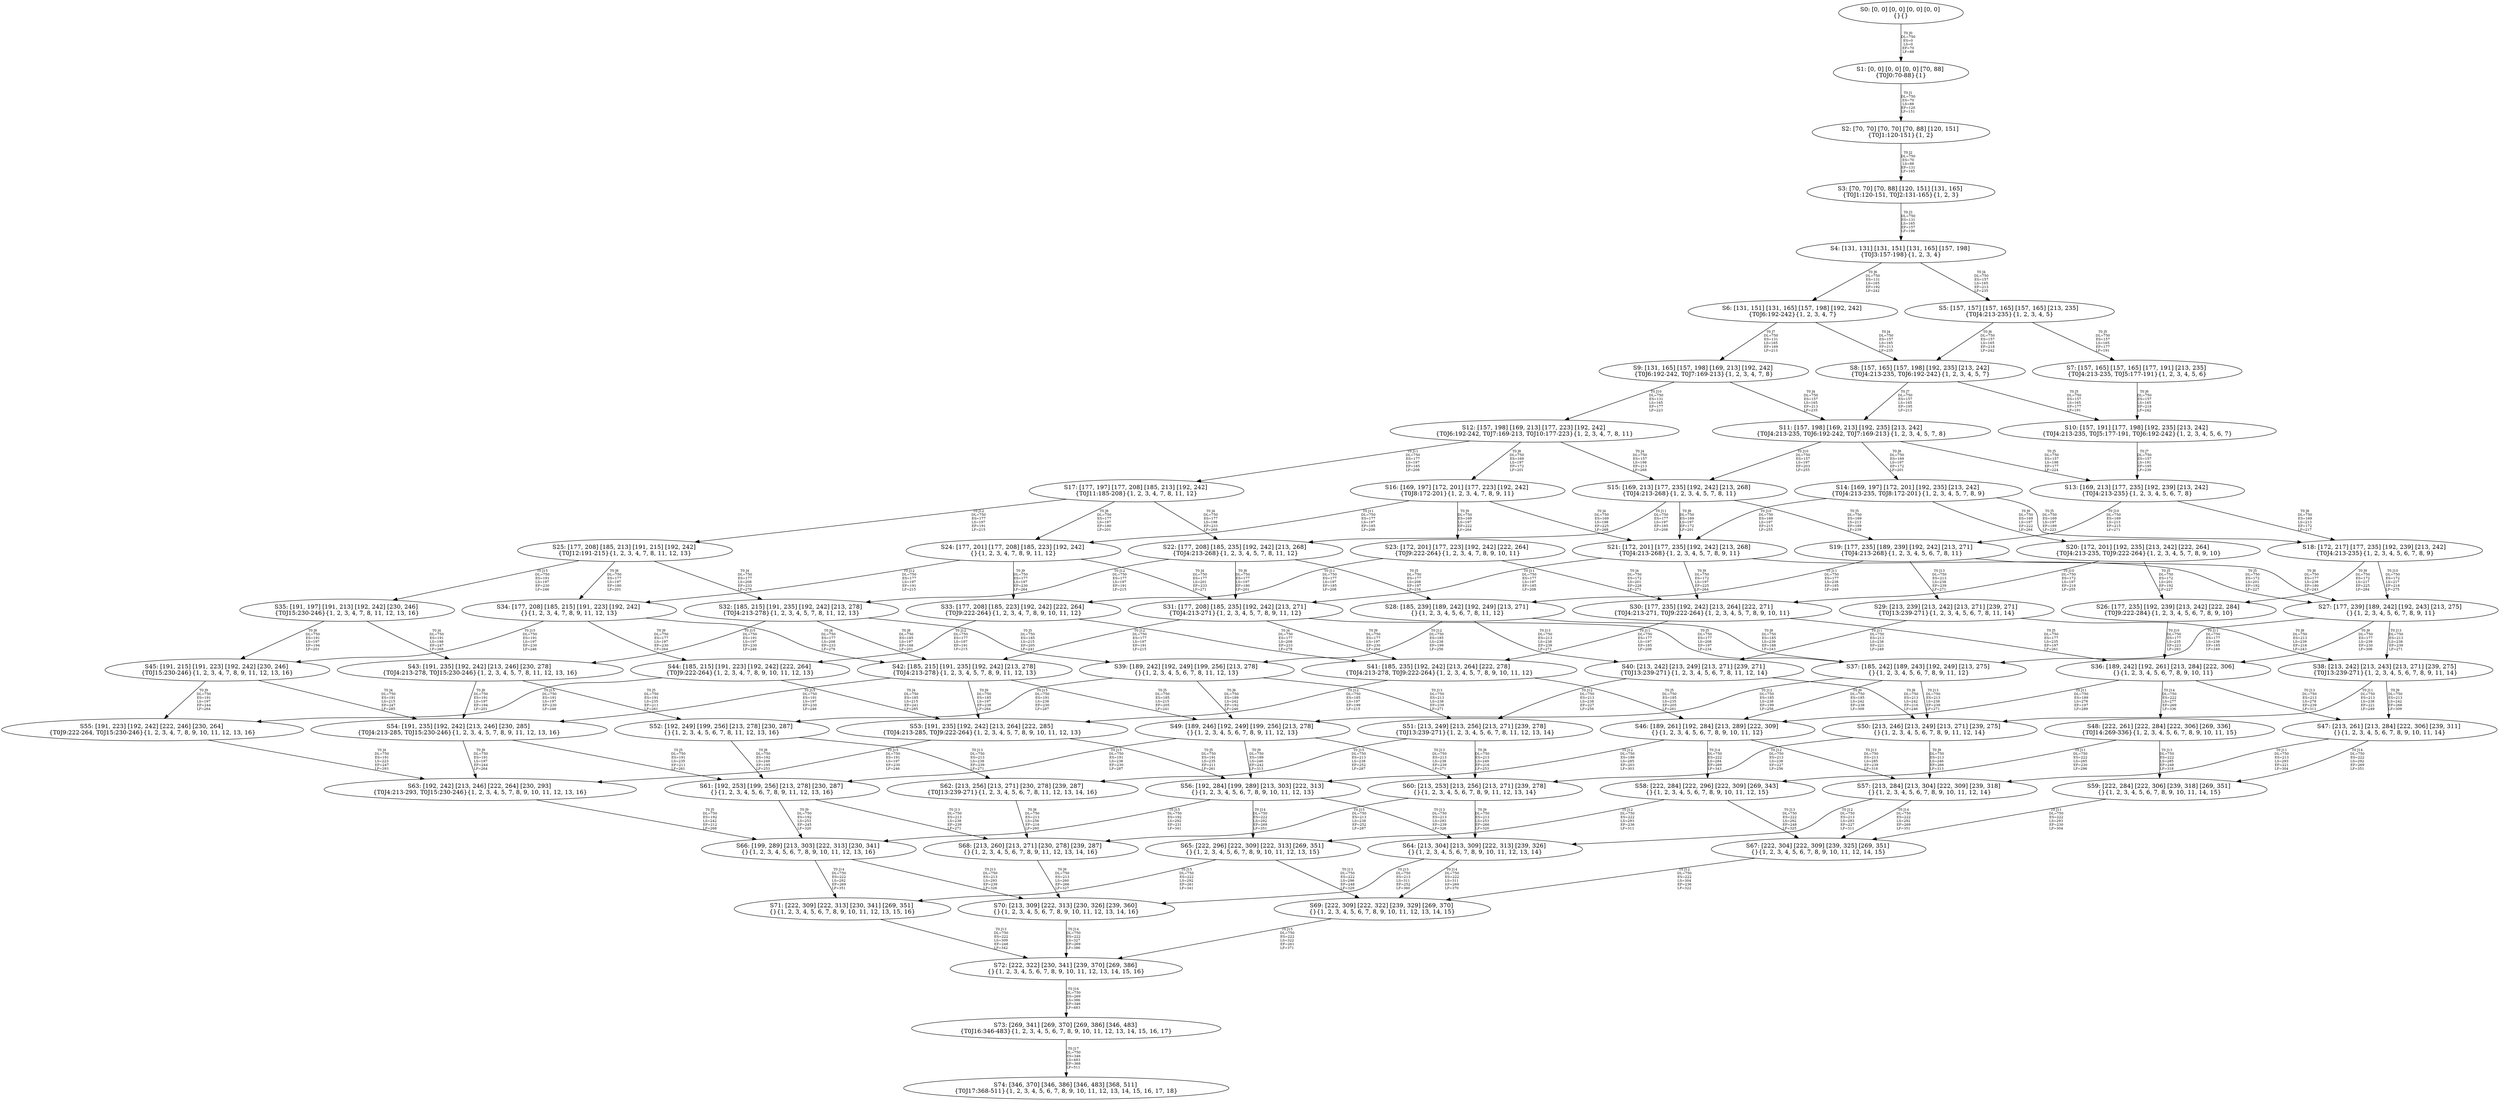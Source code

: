 digraph {
	S0[label="S0: [0, 0] [0, 0] [0, 0] [0, 0] \n{}{}"];
	S1[label="S1: [0, 0] [0, 0] [0, 0] [70, 88] \n{T0J0:70-88}{1}"];
	S2[label="S2: [70, 70] [70, 70] [70, 88] [120, 151] \n{T0J1:120-151}{1, 2}"];
	S3[label="S3: [70, 70] [70, 88] [120, 151] [131, 165] \n{T0J1:120-151, T0J2:131-165}{1, 2, 3}"];
	S4[label="S4: [131, 131] [131, 151] [131, 165] [157, 198] \n{T0J3:157-198}{1, 2, 3, 4}"];
	S5[label="S5: [157, 157] [157, 165] [157, 165] [213, 235] \n{T0J4:213-235}{1, 2, 3, 4, 5}"];
	S6[label="S6: [131, 151] [131, 165] [157, 198] [192, 242] \n{T0J6:192-242}{1, 2, 3, 4, 7}"];
	S7[label="S7: [157, 165] [157, 165] [177, 191] [213, 235] \n{T0J4:213-235, T0J5:177-191}{1, 2, 3, 4, 5, 6}"];
	S8[label="S8: [157, 165] [157, 198] [192, 235] [213, 242] \n{T0J4:213-235, T0J6:192-242}{1, 2, 3, 4, 5, 7}"];
	S9[label="S9: [131, 165] [157, 198] [169, 213] [192, 242] \n{T0J6:192-242, T0J7:169-213}{1, 2, 3, 4, 7, 8}"];
	S10[label="S10: [157, 191] [177, 198] [192, 235] [213, 242] \n{T0J4:213-235, T0J5:177-191, T0J6:192-242}{1, 2, 3, 4, 5, 6, 7}"];
	S11[label="S11: [157, 198] [169, 213] [192, 235] [213, 242] \n{T0J4:213-235, T0J6:192-242, T0J7:169-213}{1, 2, 3, 4, 5, 7, 8}"];
	S12[label="S12: [157, 198] [169, 213] [177, 223] [192, 242] \n{T0J6:192-242, T0J7:169-213, T0J10:177-223}{1, 2, 3, 4, 7, 8, 11}"];
	S13[label="S13: [169, 213] [177, 235] [192, 239] [213, 242] \n{T0J4:213-235}{1, 2, 3, 4, 5, 6, 7, 8}"];
	S14[label="S14: [169, 197] [172, 201] [192, 235] [213, 242] \n{T0J4:213-235, T0J8:172-201}{1, 2, 3, 4, 5, 7, 8, 9}"];
	S15[label="S15: [169, 213] [177, 235] [192, 242] [213, 268] \n{T0J4:213-268}{1, 2, 3, 4, 5, 7, 8, 11}"];
	S16[label="S16: [169, 197] [172, 201] [177, 223] [192, 242] \n{T0J8:172-201}{1, 2, 3, 4, 7, 8, 9, 11}"];
	S17[label="S17: [177, 197] [177, 208] [185, 213] [192, 242] \n{T0J11:185-208}{1, 2, 3, 4, 7, 8, 11, 12}"];
	S18[label="S18: [172, 217] [177, 235] [192, 239] [213, 242] \n{T0J4:213-235}{1, 2, 3, 4, 5, 6, 7, 8, 9}"];
	S19[label="S19: [177, 235] [189, 239] [192, 242] [213, 271] \n{T0J4:213-268}{1, 2, 3, 4, 5, 6, 7, 8, 11}"];
	S20[label="S20: [172, 201] [192, 235] [213, 242] [222, 264] \n{T0J4:213-235, T0J9:222-264}{1, 2, 3, 4, 5, 7, 8, 9, 10}"];
	S21[label="S21: [172, 201] [177, 235] [192, 242] [213, 268] \n{T0J4:213-268}{1, 2, 3, 4, 5, 7, 8, 9, 11}"];
	S22[label="S22: [177, 208] [185, 235] [192, 242] [213, 268] \n{T0J4:213-268}{1, 2, 3, 4, 5, 7, 8, 11, 12}"];
	S23[label="S23: [172, 201] [177, 223] [192, 242] [222, 264] \n{T0J9:222-264}{1, 2, 3, 4, 7, 8, 9, 10, 11}"];
	S24[label="S24: [177, 201] [177, 208] [185, 223] [192, 242] \n{}{1, 2, 3, 4, 7, 8, 9, 11, 12}"];
	S25[label="S25: [177, 208] [185, 213] [191, 215] [192, 242] \n{T0J12:191-215}{1, 2, 3, 4, 7, 8, 11, 12, 13}"];
	S26[label="S26: [177, 235] [192, 239] [213, 242] [222, 284] \n{T0J9:222-284}{1, 2, 3, 4, 5, 6, 7, 8, 9, 10}"];
	S27[label="S27: [177, 239] [189, 242] [192, 243] [213, 275] \n{}{1, 2, 3, 4, 5, 6, 7, 8, 9, 11}"];
	S28[label="S28: [185, 239] [189, 242] [192, 249] [213, 271] \n{}{1, 2, 3, 4, 5, 6, 7, 8, 11, 12}"];
	S29[label="S29: [213, 239] [213, 242] [213, 271] [239, 271] \n{T0J13:239-271}{1, 2, 3, 4, 5, 6, 7, 8, 11, 14}"];
	S30[label="S30: [177, 235] [192, 242] [213, 264] [222, 271] \n{T0J4:213-271, T0J9:222-264}{1, 2, 3, 4, 5, 7, 8, 9, 10, 11}"];
	S31[label="S31: [177, 208] [185, 235] [192, 242] [213, 271] \n{T0J4:213-271}{1, 2, 3, 4, 5, 7, 8, 9, 11, 12}"];
	S32[label="S32: [185, 215] [191, 235] [192, 242] [213, 278] \n{T0J4:213-278}{1, 2, 3, 4, 5, 7, 8, 11, 12, 13}"];
	S33[label="S33: [177, 208] [185, 223] [192, 242] [222, 264] \n{T0J9:222-264}{1, 2, 3, 4, 7, 8, 9, 10, 11, 12}"];
	S34[label="S34: [177, 208] [185, 215] [191, 223] [192, 242] \n{}{1, 2, 3, 4, 7, 8, 9, 11, 12, 13}"];
	S35[label="S35: [191, 197] [191, 213] [192, 242] [230, 246] \n{T0J15:230-246}{1, 2, 3, 4, 7, 8, 11, 12, 13, 16}"];
	S36[label="S36: [189, 242] [192, 261] [213, 284] [222, 306] \n{}{1, 2, 3, 4, 5, 6, 7, 8, 9, 10, 11}"];
	S37[label="S37: [185, 242] [189, 243] [192, 249] [213, 275] \n{}{1, 2, 3, 4, 5, 6, 7, 8, 9, 11, 12}"];
	S38[label="S38: [213, 242] [213, 243] [213, 271] [239, 275] \n{T0J13:239-271}{1, 2, 3, 4, 5, 6, 7, 8, 9, 11, 14}"];
	S39[label="S39: [189, 242] [192, 249] [199, 256] [213, 278] \n{}{1, 2, 3, 4, 5, 6, 7, 8, 11, 12, 13}"];
	S40[label="S40: [213, 242] [213, 249] [213, 271] [239, 271] \n{T0J13:239-271}{1, 2, 3, 4, 5, 6, 7, 8, 11, 12, 14}"];
	S41[label="S41: [185, 235] [192, 242] [213, 264] [222, 278] \n{T0J4:213-278, T0J9:222-264}{1, 2, 3, 4, 5, 7, 8, 9, 10, 11, 12}"];
	S42[label="S42: [185, 215] [191, 235] [192, 242] [213, 278] \n{T0J4:213-278}{1, 2, 3, 4, 5, 7, 8, 9, 11, 12, 13}"];
	S43[label="S43: [191, 235] [192, 242] [213, 246] [230, 278] \n{T0J4:213-278, T0J15:230-246}{1, 2, 3, 4, 5, 7, 8, 11, 12, 13, 16}"];
	S44[label="S44: [185, 215] [191, 223] [192, 242] [222, 264] \n{T0J9:222-264}{1, 2, 3, 4, 7, 8, 9, 10, 11, 12, 13}"];
	S45[label="S45: [191, 215] [191, 223] [192, 242] [230, 246] \n{T0J15:230-246}{1, 2, 3, 4, 7, 8, 9, 11, 12, 13, 16}"];
	S46[label="S46: [189, 261] [192, 284] [213, 289] [222, 309] \n{}{1, 2, 3, 4, 5, 6, 7, 8, 9, 10, 11, 12}"];
	S47[label="S47: [213, 261] [213, 284] [222, 306] [239, 311] \n{}{1, 2, 3, 4, 5, 6, 7, 8, 9, 10, 11, 14}"];
	S48[label="S48: [222, 261] [222, 284] [222, 306] [269, 336] \n{T0J14:269-336}{1, 2, 3, 4, 5, 6, 7, 8, 9, 10, 11, 15}"];
	S49[label="S49: [189, 246] [192, 249] [199, 256] [213, 278] \n{}{1, 2, 3, 4, 5, 6, 7, 8, 9, 11, 12, 13}"];
	S50[label="S50: [213, 246] [213, 249] [213, 271] [239, 275] \n{}{1, 2, 3, 4, 5, 6, 7, 8, 9, 11, 12, 14}"];
	S51[label="S51: [213, 249] [213, 256] [213, 271] [239, 278] \n{T0J13:239-271}{1, 2, 3, 4, 5, 6, 7, 8, 11, 12, 13, 14}"];
	S52[label="S52: [192, 249] [199, 256] [213, 278] [230, 287] \n{}{1, 2, 3, 4, 5, 6, 7, 8, 11, 12, 13, 16}"];
	S53[label="S53: [191, 235] [192, 242] [213, 264] [222, 285] \n{T0J4:213-285, T0J9:222-264}{1, 2, 3, 4, 5, 7, 8, 9, 10, 11, 12, 13}"];
	S54[label="S54: [191, 235] [192, 242] [213, 246] [230, 285] \n{T0J4:213-285, T0J15:230-246}{1, 2, 3, 4, 5, 7, 8, 9, 11, 12, 13, 16}"];
	S55[label="S55: [191, 223] [192, 242] [222, 246] [230, 264] \n{T0J9:222-264, T0J15:230-246}{1, 2, 3, 4, 7, 8, 9, 10, 11, 12, 13, 16}"];
	S56[label="S56: [192, 284] [199, 289] [213, 303] [222, 313] \n{}{1, 2, 3, 4, 5, 6, 7, 8, 9, 10, 11, 12, 13}"];
	S57[label="S57: [213, 284] [213, 304] [222, 309] [239, 318] \n{}{1, 2, 3, 4, 5, 6, 7, 8, 9, 10, 11, 12, 14}"];
	S58[label="S58: [222, 284] [222, 296] [222, 309] [269, 343] \n{}{1, 2, 3, 4, 5, 6, 7, 8, 9, 10, 11, 12, 15}"];
	S59[label="S59: [222, 284] [222, 306] [239, 318] [269, 351] \n{}{1, 2, 3, 4, 5, 6, 7, 8, 9, 10, 11, 14, 15}"];
	S60[label="S60: [213, 253] [213, 256] [213, 271] [239, 278] \n{}{1, 2, 3, 4, 5, 6, 7, 8, 9, 11, 12, 13, 14}"];
	S61[label="S61: [192, 253] [199, 256] [213, 278] [230, 287] \n{}{1, 2, 3, 4, 5, 6, 7, 8, 9, 11, 12, 13, 16}"];
	S62[label="S62: [213, 256] [213, 271] [230, 278] [239, 287] \n{T0J13:239-271}{1, 2, 3, 4, 5, 6, 7, 8, 11, 12, 13, 14, 16}"];
	S63[label="S63: [192, 242] [213, 246] [222, 264] [230, 293] \n{T0J4:213-293, T0J15:230-246}{1, 2, 3, 4, 5, 7, 8, 9, 10, 11, 12, 13, 16}"];
	S64[label="S64: [213, 304] [213, 309] [222, 313] [239, 326] \n{}{1, 2, 3, 4, 5, 6, 7, 8, 9, 10, 11, 12, 13, 14}"];
	S65[label="S65: [222, 296] [222, 309] [222, 313] [269, 351] \n{}{1, 2, 3, 4, 5, 6, 7, 8, 9, 10, 11, 12, 13, 15}"];
	S66[label="S66: [199, 289] [213, 303] [222, 313] [230, 341] \n{}{1, 2, 3, 4, 5, 6, 7, 8, 9, 10, 11, 12, 13, 16}"];
	S67[label="S67: [222, 304] [222, 309] [239, 325] [269, 351] \n{}{1, 2, 3, 4, 5, 6, 7, 8, 9, 10, 11, 12, 14, 15}"];
	S68[label="S68: [213, 260] [213, 271] [230, 278] [239, 287] \n{}{1, 2, 3, 4, 5, 6, 7, 8, 9, 11, 12, 13, 14, 16}"];
	S69[label="S69: [222, 309] [222, 322] [239, 329] [269, 370] \n{}{1, 2, 3, 4, 5, 6, 7, 8, 9, 10, 11, 12, 13, 14, 15}"];
	S70[label="S70: [213, 309] [222, 313] [230, 326] [239, 360] \n{}{1, 2, 3, 4, 5, 6, 7, 8, 9, 10, 11, 12, 13, 14, 16}"];
	S71[label="S71: [222, 309] [222, 313] [230, 341] [269, 351] \n{}{1, 2, 3, 4, 5, 6, 7, 8, 9, 10, 11, 12, 13, 15, 16}"];
	S72[label="S72: [222, 322] [230, 341] [239, 370] [269, 386] \n{}{1, 2, 3, 4, 5, 6, 7, 8, 9, 10, 11, 12, 13, 14, 15, 16}"];
	S73[label="S73: [269, 341] [269, 370] [269, 386] [346, 483] \n{T0J16:346-483}{1, 2, 3, 4, 5, 6, 7, 8, 9, 10, 11, 12, 13, 14, 15, 16, 17}"];
	S74[label="S74: [346, 370] [346, 386] [346, 483] [368, 511] \n{T0J17:368-511}{1, 2, 3, 4, 5, 6, 7, 8, 9, 10, 11, 12, 13, 14, 15, 16, 17, 18}"];
	S0 -> S1[label="T0 J0\nDL=750\nES=0\nLS=0\nEF=70\nLF=88",fontsize=8];
	S1 -> S2[label="T0 J1\nDL=750\nES=70\nLS=88\nEF=120\nLF=151",fontsize=8];
	S2 -> S3[label="T0 J2\nDL=750\nES=70\nLS=88\nEF=131\nLF=165",fontsize=8];
	S3 -> S4[label="T0 J3\nDL=750\nES=131\nLS=165\nEF=157\nLF=198",fontsize=8];
	S4 -> S5[label="T0 J4\nDL=750\nES=157\nLS=165\nEF=213\nLF=235",fontsize=8];
	S4 -> S6[label="T0 J6\nDL=750\nES=131\nLS=165\nEF=192\nLF=242",fontsize=8];
	S5 -> S7[label="T0 J5\nDL=750\nES=157\nLS=165\nEF=177\nLF=191",fontsize=8];
	S5 -> S8[label="T0 J6\nDL=750\nES=157\nLS=165\nEF=218\nLF=242",fontsize=8];
	S6 -> S8[label="T0 J4\nDL=750\nES=157\nLS=165\nEF=213\nLF=235",fontsize=8];
	S6 -> S9[label="T0 J7\nDL=750\nES=131\nLS=165\nEF=169\nLF=213",fontsize=8];
	S7 -> S10[label="T0 J6\nDL=750\nES=157\nLS=165\nEF=218\nLF=242",fontsize=8];
	S8 -> S10[label="T0 J5\nDL=750\nES=157\nLS=165\nEF=177\nLF=191",fontsize=8];
	S8 -> S11[label="T0 J7\nDL=750\nES=157\nLS=165\nEF=195\nLF=213",fontsize=8];
	S9 -> S11[label="T0 J4\nDL=750\nES=157\nLS=165\nEF=213\nLF=235",fontsize=8];
	S9 -> S12[label="T0 J10\nDL=750\nES=131\nLS=165\nEF=177\nLF=223",fontsize=8];
	S10 -> S13[label="T0 J7\nDL=750\nES=157\nLS=191\nEF=195\nLF=239",fontsize=8];
	S11 -> S13[label="T0 J5\nDL=750\nES=157\nLS=198\nEF=177\nLF=224",fontsize=8];
	S11 -> S14[label="T0 J8\nDL=750\nES=169\nLS=197\nEF=172\nLF=201",fontsize=8];
	S11 -> S15[label="T0 J10\nDL=750\nES=157\nLS=197\nEF=203\nLF=255",fontsize=8];
	S12 -> S15[label="T0 J4\nDL=750\nES=157\nLS=198\nEF=213\nLF=268",fontsize=8];
	S12 -> S16[label="T0 J8\nDL=750\nES=169\nLS=197\nEF=172\nLF=201",fontsize=8];
	S12 -> S17[label="T0 J11\nDL=750\nES=177\nLS=197\nEF=185\nLF=208",fontsize=8];
	S13 -> S18[label="T0 J8\nDL=750\nES=169\nLS=213\nEF=172\nLF=217",fontsize=8];
	S13 -> S19[label="T0 J10\nDL=750\nES=169\nLS=213\nEF=215\nLF=271",fontsize=8];
	S14 -> S18[label="T0 J5\nDL=750\nES=169\nLS=197\nEF=189\nLF=223",fontsize=8];
	S14 -> S20[label="T0 J9\nDL=750\nES=169\nLS=197\nEF=222\nLF=264",fontsize=8];
	S14 -> S21[label="T0 J10\nDL=750\nES=169\nLS=197\nEF=215\nLF=255",fontsize=8];
	S15 -> S19[label="T0 J5\nDL=750\nES=169\nLS=213\nEF=189\nLF=239",fontsize=8];
	S15 -> S21[label="T0 J8\nDL=750\nES=169\nLS=197\nEF=172\nLF=201",fontsize=8];
	S15 -> S22[label="T0 J11\nDL=750\nES=177\nLS=197\nEF=185\nLF=208",fontsize=8];
	S16 -> S21[label="T0 J4\nDL=750\nES=169\nLS=198\nEF=225\nLF=268",fontsize=8];
	S16 -> S23[label="T0 J9\nDL=750\nES=169\nLS=197\nEF=222\nLF=264",fontsize=8];
	S16 -> S24[label="T0 J11\nDL=750\nES=177\nLS=197\nEF=185\nLF=208",fontsize=8];
	S17 -> S22[label="T0 J4\nDL=750\nES=177\nLS=198\nEF=233\nLF=268",fontsize=8];
	S17 -> S24[label="T0 J8\nDL=750\nES=177\nLS=197\nEF=180\nLF=201",fontsize=8];
	S17 -> S25[label="T0 J12\nDL=750\nES=177\nLS=197\nEF=191\nLF=215",fontsize=8];
	S18 -> S26[label="T0 J9\nDL=750\nES=172\nLS=217\nEF=225\nLF=284",fontsize=8];
	S18 -> S27[label="T0 J10\nDL=750\nES=172\nLS=217\nEF=218\nLF=275",fontsize=8];
	S19 -> S27[label="T0 J8\nDL=750\nES=177\nLS=239\nEF=180\nLF=243",fontsize=8];
	S19 -> S28[label="T0 J11\nDL=750\nES=177\nLS=238\nEF=185\nLF=249",fontsize=8];
	S19 -> S29[label="T0 J13\nDL=750\nES=213\nLS=238\nEF=239\nLF=271",fontsize=8];
	S20 -> S26[label="T0 J5\nDL=750\nES=172\nLS=201\nEF=192\nLF=227",fontsize=8];
	S20 -> S30[label="T0 J10\nDL=750\nES=172\nLS=197\nEF=218\nLF=255",fontsize=8];
	S21 -> S27[label="T0 J5\nDL=750\nES=172\nLS=201\nEF=192\nLF=227",fontsize=8];
	S21 -> S30[label="T0 J9\nDL=750\nES=172\nLS=197\nEF=225\nLF=264",fontsize=8];
	S21 -> S31[label="T0 J11\nDL=750\nES=177\nLS=197\nEF=185\nLF=208",fontsize=8];
	S22 -> S28[label="T0 J5\nDL=750\nES=177\nLS=208\nEF=197\nLF=234",fontsize=8];
	S22 -> S31[label="T0 J8\nDL=750\nES=177\nLS=197\nEF=180\nLF=201",fontsize=8];
	S22 -> S32[label="T0 J12\nDL=750\nES=177\nLS=197\nEF=191\nLF=215",fontsize=8];
	S23 -> S30[label="T0 J4\nDL=750\nES=172\nLS=201\nEF=228\nLF=271",fontsize=8];
	S23 -> S33[label="T0 J11\nDL=750\nES=177\nLS=197\nEF=185\nLF=208",fontsize=8];
	S24 -> S31[label="T0 J4\nDL=750\nES=177\nLS=201\nEF=233\nLF=271",fontsize=8];
	S24 -> S33[label="T0 J9\nDL=750\nES=177\nLS=197\nEF=230\nLF=264",fontsize=8];
	S24 -> S34[label="T0 J12\nDL=750\nES=177\nLS=197\nEF=191\nLF=215",fontsize=8];
	S25 -> S32[label="T0 J4\nDL=750\nES=177\nLS=208\nEF=233\nLF=278",fontsize=8];
	S25 -> S34[label="T0 J8\nDL=750\nES=177\nLS=197\nEF=180\nLF=201",fontsize=8];
	S25 -> S35[label="T0 J15\nDL=750\nES=191\nLS=197\nEF=230\nLF=246",fontsize=8];
	S26 -> S36[label="T0 J10\nDL=750\nES=177\nLS=235\nEF=223\nLF=293",fontsize=8];
	S27 -> S36[label="T0 J9\nDL=750\nES=177\nLS=239\nEF=230\nLF=306",fontsize=8];
	S27 -> S37[label="T0 J11\nDL=750\nES=177\nLS=238\nEF=185\nLF=249",fontsize=8];
	S27 -> S38[label="T0 J13\nDL=750\nES=213\nLS=238\nEF=239\nLF=271",fontsize=8];
	S28 -> S37[label="T0 J8\nDL=750\nES=185\nLS=239\nEF=188\nLF=243",fontsize=8];
	S28 -> S39[label="T0 J12\nDL=750\nES=185\nLS=238\nEF=199\nLF=256",fontsize=8];
	S28 -> S40[label="T0 J13\nDL=750\nES=213\nLS=238\nEF=239\nLF=271",fontsize=8];
	S29 -> S38[label="T0 J8\nDL=750\nES=213\nLS=239\nEF=216\nLF=243",fontsize=8];
	S29 -> S40[label="T0 J11\nDL=750\nES=213\nLS=238\nEF=221\nLF=249",fontsize=8];
	S30 -> S36[label="T0 J5\nDL=750\nES=177\nLS=235\nEF=197\nLF=261",fontsize=8];
	S30 -> S41[label="T0 J11\nDL=750\nES=177\nLS=197\nEF=185\nLF=208",fontsize=8];
	S31 -> S37[label="T0 J5\nDL=750\nES=177\nLS=208\nEF=197\nLF=234",fontsize=8];
	S31 -> S41[label="T0 J9\nDL=750\nES=177\nLS=197\nEF=230\nLF=264",fontsize=8];
	S31 -> S42[label="T0 J12\nDL=750\nES=177\nLS=197\nEF=191\nLF=215",fontsize=8];
	S32 -> S39[label="T0 J5\nDL=750\nES=185\nLS=215\nEF=205\nLF=241",fontsize=8];
	S32 -> S42[label="T0 J8\nDL=750\nES=185\nLS=197\nEF=188\nLF=201",fontsize=8];
	S32 -> S43[label="T0 J15\nDL=750\nES=191\nLS=197\nEF=230\nLF=246",fontsize=8];
	S33 -> S41[label="T0 J4\nDL=750\nES=177\nLS=208\nEF=233\nLF=278",fontsize=8];
	S33 -> S44[label="T0 J12\nDL=750\nES=177\nLS=197\nEF=191\nLF=215",fontsize=8];
	S34 -> S42[label="T0 J4\nDL=750\nES=177\nLS=208\nEF=233\nLF=278",fontsize=8];
	S34 -> S44[label="T0 J9\nDL=750\nES=177\nLS=197\nEF=230\nLF=264",fontsize=8];
	S34 -> S45[label="T0 J15\nDL=750\nES=191\nLS=197\nEF=230\nLF=246",fontsize=8];
	S35 -> S43[label="T0 J4\nDL=750\nES=191\nLS=198\nEF=247\nLF=268",fontsize=8];
	S35 -> S45[label="T0 J8\nDL=750\nES=191\nLS=197\nEF=194\nLF=201",fontsize=8];
	S36 -> S46[label="T0 J11\nDL=750\nES=189\nLS=278\nEF=197\nLF=289",fontsize=8];
	S36 -> S47[label="T0 J13\nDL=750\nES=213\nLS=278\nEF=239\nLF=311",fontsize=8];
	S36 -> S48[label="T0 J14\nDL=750\nES=222\nLS=277\nEF=269\nLF=336",fontsize=8];
	S37 -> S46[label="T0 J9\nDL=750\nES=185\nLS=242\nEF=238\nLF=309",fontsize=8];
	S37 -> S49[label="T0 J12\nDL=750\nES=185\nLS=238\nEF=199\nLF=256",fontsize=8];
	S37 -> S50[label="T0 J13\nDL=750\nES=213\nLS=238\nEF=239\nLF=271",fontsize=8];
	S38 -> S47[label="T0 J9\nDL=750\nES=213\nLS=242\nEF=266\nLF=309",fontsize=8];
	S38 -> S50[label="T0 J11\nDL=750\nES=213\nLS=238\nEF=221\nLF=249",fontsize=8];
	S39 -> S49[label="T0 J8\nDL=750\nES=189\nLS=242\nEF=192\nLF=246",fontsize=8];
	S39 -> S51[label="T0 J13\nDL=750\nES=213\nLS=238\nEF=239\nLF=271",fontsize=8];
	S39 -> S52[label="T0 J15\nDL=750\nES=191\nLS=238\nEF=230\nLF=287",fontsize=8];
	S40 -> S50[label="T0 J8\nDL=750\nES=213\nLS=242\nEF=216\nLF=246",fontsize=8];
	S40 -> S51[label="T0 J12\nDL=750\nES=213\nLS=238\nEF=227\nLF=256",fontsize=8];
	S41 -> S46[label="T0 J5\nDL=750\nES=185\nLS=235\nEF=205\nLF=261",fontsize=8];
	S41 -> S53[label="T0 J12\nDL=750\nES=185\nLS=197\nEF=199\nLF=215",fontsize=8];
	S42 -> S49[label="T0 J5\nDL=750\nES=185\nLS=215\nEF=205\nLF=241",fontsize=8];
	S42 -> S53[label="T0 J9\nDL=750\nES=185\nLS=197\nEF=238\nLF=264",fontsize=8];
	S42 -> S54[label="T0 J15\nDL=750\nES=191\nLS=197\nEF=230\nLF=246",fontsize=8];
	S43 -> S52[label="T0 J5\nDL=750\nES=191\nLS=235\nEF=211\nLF=261",fontsize=8];
	S43 -> S54[label="T0 J8\nDL=750\nES=191\nLS=197\nEF=194\nLF=201",fontsize=8];
	S44 -> S53[label="T0 J4\nDL=750\nES=185\nLS=215\nEF=241\nLF=285",fontsize=8];
	S44 -> S55[label="T0 J15\nDL=750\nES=191\nLS=197\nEF=230\nLF=246",fontsize=8];
	S45 -> S54[label="T0 J4\nDL=750\nES=191\nLS=215\nEF=247\nLF=285",fontsize=8];
	S45 -> S55[label="T0 J9\nDL=750\nES=191\nLS=197\nEF=244\nLF=264",fontsize=8];
	S46 -> S56[label="T0 J12\nDL=750\nES=189\nLS=285\nEF=203\nLF=303",fontsize=8];
	S46 -> S57[label="T0 J13\nDL=750\nES=213\nLS=285\nEF=239\nLF=318",fontsize=8];
	S46 -> S58[label="T0 J14\nDL=750\nES=222\nLS=284\nEF=269\nLF=343",fontsize=8];
	S47 -> S57[label="T0 J11\nDL=750\nES=213\nLS=293\nEF=221\nLF=304",fontsize=8];
	S47 -> S59[label="T0 J14\nDL=750\nES=222\nLS=292\nEF=269\nLF=351",fontsize=8];
	S48 -> S58[label="T0 J11\nDL=750\nES=222\nLS=285\nEF=230\nLF=296",fontsize=8];
	S48 -> S59[label="T0 J13\nDL=750\nES=222\nLS=285\nEF=248\nLF=318",fontsize=8];
	S49 -> S56[label="T0 J9\nDL=750\nES=189\nLS=246\nEF=242\nLF=313",fontsize=8];
	S49 -> S60[label="T0 J13\nDL=750\nES=213\nLS=238\nEF=239\nLF=271",fontsize=8];
	S49 -> S61[label="T0 J15\nDL=750\nES=191\nLS=238\nEF=230\nLF=287",fontsize=8];
	S50 -> S57[label="T0 J9\nDL=750\nES=213\nLS=246\nEF=266\nLF=313",fontsize=8];
	S50 -> S60[label="T0 J12\nDL=750\nES=213\nLS=238\nEF=227\nLF=256",fontsize=8];
	S51 -> S60[label="T0 J8\nDL=750\nES=213\nLS=249\nEF=216\nLF=253",fontsize=8];
	S51 -> S62[label="T0 J15\nDL=750\nES=213\nLS=238\nEF=252\nLF=287",fontsize=8];
	S52 -> S61[label="T0 J8\nDL=750\nES=192\nLS=249\nEF=195\nLF=253",fontsize=8];
	S52 -> S62[label="T0 J13\nDL=750\nES=213\nLS=238\nEF=239\nLF=271",fontsize=8];
	S53 -> S56[label="T0 J5\nDL=750\nES=191\nLS=235\nEF=211\nLF=261",fontsize=8];
	S53 -> S63[label="T0 J15\nDL=750\nES=191\nLS=197\nEF=230\nLF=246",fontsize=8];
	S54 -> S61[label="T0 J5\nDL=750\nES=191\nLS=235\nEF=211\nLF=261",fontsize=8];
	S54 -> S63[label="T0 J9\nDL=750\nES=191\nLS=197\nEF=244\nLF=264",fontsize=8];
	S55 -> S63[label="T0 J4\nDL=750\nES=191\nLS=223\nEF=247\nLF=293",fontsize=8];
	S56 -> S64[label="T0 J13\nDL=750\nES=213\nLS=293\nEF=239\nLF=326",fontsize=8];
	S56 -> S65[label="T0 J14\nDL=750\nES=222\nLS=292\nEF=269\nLF=351",fontsize=8];
	S56 -> S66[label="T0 J15\nDL=750\nES=192\nLS=292\nEF=231\nLF=341",fontsize=8];
	S57 -> S64[label="T0 J12\nDL=750\nES=213\nLS=293\nEF=227\nLF=311",fontsize=8];
	S57 -> S67[label="T0 J14\nDL=750\nES=222\nLS=292\nEF=269\nLF=351",fontsize=8];
	S58 -> S65[label="T0 J12\nDL=750\nES=222\nLS=293\nEF=236\nLF=311",fontsize=8];
	S58 -> S67[label="T0 J13\nDL=750\nES=222\nLS=292\nEF=248\nLF=325",fontsize=8];
	S59 -> S67[label="T0 J11\nDL=750\nES=222\nLS=293\nEF=230\nLF=304",fontsize=8];
	S60 -> S64[label="T0 J9\nDL=750\nES=213\nLS=253\nEF=266\nLF=320",fontsize=8];
	S60 -> S68[label="T0 J15\nDL=750\nES=213\nLS=238\nEF=252\nLF=287",fontsize=8];
	S61 -> S66[label="T0 J9\nDL=750\nES=192\nLS=253\nEF=245\nLF=320",fontsize=8];
	S61 -> S68[label="T0 J13\nDL=750\nES=213\nLS=238\nEF=239\nLF=271",fontsize=8];
	S62 -> S68[label="T0 J8\nDL=750\nES=213\nLS=256\nEF=216\nLF=260",fontsize=8];
	S63 -> S66[label="T0 J5\nDL=750\nES=192\nLS=242\nEF=212\nLF=268",fontsize=8];
	S64 -> S69[label="T0 J14\nDL=750\nES=222\nLS=311\nEF=269\nLF=370",fontsize=8];
	S64 -> S70[label="T0 J15\nDL=750\nES=213\nLS=311\nEF=252\nLF=360",fontsize=8];
	S65 -> S69[label="T0 J13\nDL=750\nES=222\nLS=296\nEF=248\nLF=329",fontsize=8];
	S65 -> S71[label="T0 J15\nDL=750\nES=222\nLS=292\nEF=261\nLF=341",fontsize=8];
	S66 -> S70[label="T0 J13\nDL=750\nES=213\nLS=293\nEF=239\nLF=326",fontsize=8];
	S66 -> S71[label="T0 J14\nDL=750\nES=222\nLS=292\nEF=269\nLF=351",fontsize=8];
	S67 -> S69[label="T0 J12\nDL=750\nES=222\nLS=304\nEF=236\nLF=322",fontsize=8];
	S68 -> S70[label="T0 J9\nDL=750\nES=213\nLS=260\nEF=266\nLF=327",fontsize=8];
	S69 -> S72[label="T0 J15\nDL=750\nES=222\nLS=322\nEF=261\nLF=371",fontsize=8];
	S70 -> S72[label="T0 J14\nDL=750\nES=222\nLS=327\nEF=269\nLF=386",fontsize=8];
	S71 -> S72[label="T0 J13\nDL=750\nES=222\nLS=309\nEF=248\nLF=342",fontsize=8];
	S72 -> S73[label="T0 J16\nDL=750\nES=269\nLS=386\nEF=346\nLF=483",fontsize=8];
	S73 -> S74[label="T0 J17\nDL=750\nES=346\nLS=483\nEF=368\nLF=511",fontsize=8];
}
